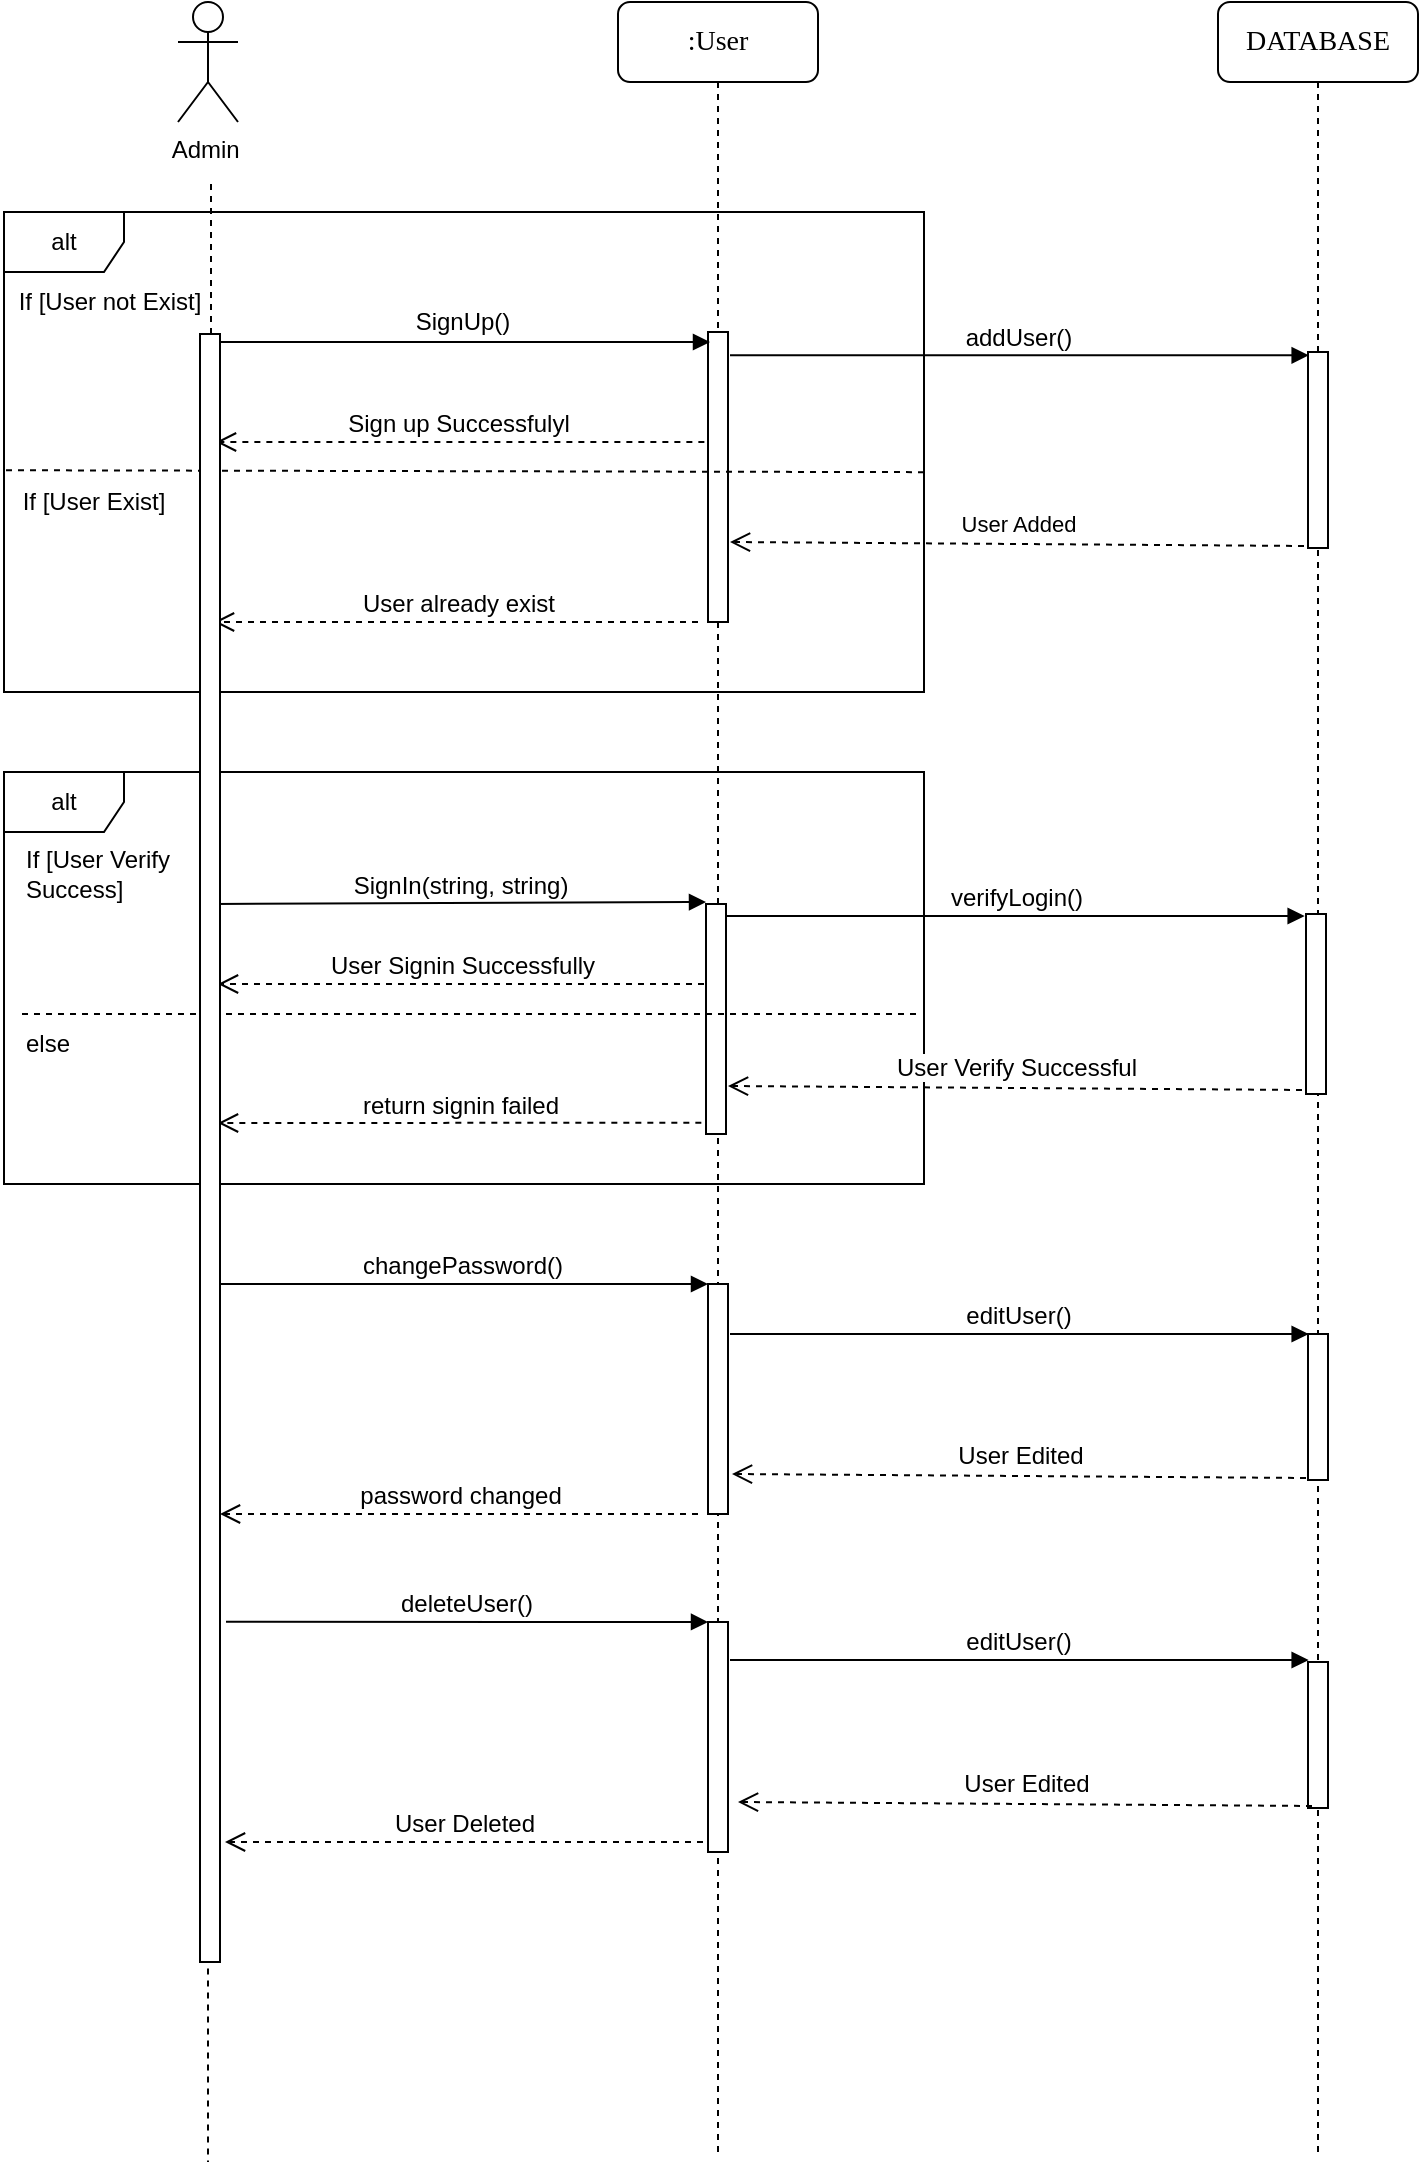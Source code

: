 <mxfile version="21.2.1" type="device">
  <diagram name="Page-1" id="MuWw8hlP-7gh3ki9MRSE">
    <mxGraphModel dx="1434" dy="854" grid="1" gridSize="10" guides="1" tooltips="1" connect="1" arrows="1" fold="1" page="1" pageScale="1" pageWidth="827" pageHeight="1169" math="0" shadow="0">
      <root>
        <mxCell id="0" />
        <mxCell id="1" parent="0" />
        <mxCell id="n9vFjWYDE5SBtBu7MkNS-1" value="Admin&amp;nbsp;" style="shape=umlActor;verticalLabelPosition=bottom;verticalAlign=top;html=1;points=[[0,0.333,0,0,0],[0,1,0,0,0],[0.25,0.1,0,0,0],[0.5,0,0,0,0],[0.5,0.5,0,0,0],[0.55,1,0,0,31],[0.75,0.1,0,0,0],[1,0.333,0,0,0],[1,1,0,0,0]];" parent="1" vertex="1">
          <mxGeometry x="160" y="40" width="30" height="60" as="geometry" />
        </mxCell>
        <mxCell id="n9vFjWYDE5SBtBu7MkNS-2" value="" style="rounded=0;orthogonalLoop=1;jettySize=auto;html=1;dashed=1;endArrow=none;endFill=0;exitX=0.4;exitY=1.004;exitDx=0;exitDy=0;exitPerimeter=0;" parent="1" source="XHaJMQ223y7ecORCb2w3-7" edge="1">
          <mxGeometry relative="1" as="geometry">
            <mxPoint x="174.82" y="110" as="sourcePoint" />
            <mxPoint x="175" y="1120" as="targetPoint" />
          </mxGeometry>
        </mxCell>
        <mxCell id="n9vFjWYDE5SBtBu7MkNS-8" value=":User" style="shape=umlLifeline;perimeter=lifelinePerimeter;whiteSpace=wrap;html=1;container=1;collapsible=0;recursiveResize=0;outlineConnect=0;rounded=1;shadow=0;comic=0;labelBackgroundColor=none;strokeWidth=1;fontFamily=Verdana;fontSize=14;align=center;" parent="1" vertex="1">
          <mxGeometry x="380" y="40" width="100" height="1078" as="geometry" />
        </mxCell>
        <mxCell id="n9vFjWYDE5SBtBu7MkNS-9" value="" style="html=1;points=[[0,0,0,0,0]];perimeter=orthogonalPerimeter;rounded=0;shadow=0;comic=0;labelBackgroundColor=none;strokeWidth=1;fontFamily=Verdana;fontSize=12;align=center;" parent="n9vFjWYDE5SBtBu7MkNS-8" vertex="1">
          <mxGeometry x="45" y="165" width="10" height="145" as="geometry" />
        </mxCell>
        <mxCell id="oxki4I--b6i6RUjRe9Un-8" value="" style="html=1;points=[[0,0,0,0,0]];perimeter=orthogonalPerimeter;rounded=0;shadow=0;comic=0;labelBackgroundColor=none;strokeWidth=1;fontFamily=Verdana;fontSize=12;align=center;" parent="n9vFjWYDE5SBtBu7MkNS-8" vertex="1">
          <mxGeometry x="44" y="451" width="10" height="115" as="geometry" />
        </mxCell>
        <mxCell id="oxki4I--b6i6RUjRe9Un-17" value="" style="html=1;points=[[0,0,0,0,0]];perimeter=orthogonalPerimeter;rounded=0;shadow=0;comic=0;labelBackgroundColor=none;strokeWidth=1;fontFamily=Verdana;fontSize=12;align=center;" parent="n9vFjWYDE5SBtBu7MkNS-8" vertex="1">
          <mxGeometry x="45.0" y="641" width="10" height="115" as="geometry" />
        </mxCell>
        <mxCell id="XHaJMQ223y7ecORCb2w3-23" value="" style="html=1;points=[[0,0,0,0,0]];perimeter=orthogonalPerimeter;rounded=0;shadow=0;comic=0;labelBackgroundColor=none;strokeWidth=1;fontFamily=Verdana;fontSize=12;align=center;" vertex="1" parent="n9vFjWYDE5SBtBu7MkNS-8">
          <mxGeometry x="45" y="810" width="10" height="115" as="geometry" />
        </mxCell>
        <mxCell id="n9vFjWYDE5SBtBu7MkNS-13" value="&lt;font style=&quot;font-size: 12px;&quot;&gt;SignUp()&lt;/font&gt;" style="html=1;verticalAlign=bottom;endArrow=block;elbow=vertical;rounded=0;fontSize=14;" parent="1" edge="1">
          <mxGeometry x="0.001" width="80" relative="1" as="geometry">
            <mxPoint x="178.82" y="210" as="sourcePoint" />
            <mxPoint x="426" y="210" as="targetPoint" />
            <mxPoint as="offset" />
          </mxGeometry>
        </mxCell>
        <mxCell id="oxki4I--b6i6RUjRe9Un-1" value="alt" style="shape=umlFrame;whiteSpace=wrap;html=1;pointerEvents=0;" parent="1" vertex="1">
          <mxGeometry x="73" y="145" width="460" height="240" as="geometry" />
        </mxCell>
        <mxCell id="oxki4I--b6i6RUjRe9Un-2" value="If [User Exist]" style="text;html=1;strokeColor=none;fillColor=none;align=center;verticalAlign=middle;whiteSpace=wrap;rounded=0;" parent="1" vertex="1">
          <mxGeometry x="73" y="280" width="90" height="20" as="geometry" />
        </mxCell>
        <mxCell id="oxki4I--b6i6RUjRe9Un-3" value="&lt;font style=&quot;font-size: 12px;&quot;&gt;User already exist&lt;/font&gt;" style="html=1;verticalAlign=bottom;endArrow=open;dashed=1;endSize=8;edgeStyle=elbowEdgeStyle;elbow=vertical;curved=0;rounded=0;exitX=-0.182;exitY=0.379;exitDx=0;exitDy=0;exitPerimeter=0;" parent="1" source="n9vFjWYDE5SBtBu7MkNS-9" edge="1">
          <mxGeometry x="0.009" y="90" relative="1" as="geometry">
            <mxPoint x="441" y="260" as="sourcePoint" />
            <mxPoint x="179" y="260" as="targetPoint" />
            <mxPoint as="offset" />
          </mxGeometry>
        </mxCell>
        <mxCell id="oxki4I--b6i6RUjRe9Un-4" value="If [User not Exist]" style="text;html=1;strokeColor=none;fillColor=none;align=center;verticalAlign=middle;whiteSpace=wrap;rounded=0;" parent="1" vertex="1">
          <mxGeometry x="76" y="180" width="100" height="20" as="geometry" />
        </mxCell>
        <mxCell id="oxki4I--b6i6RUjRe9Un-5" value="" style="html=1;verticalAlign=bottom;endArrow=none;dashed=1;endSize=8;elbow=vertical;rounded=0;endFill=0;exitX=1;exitY=0.542;exitDx=0;exitDy=0;exitPerimeter=0;entryX=-0.002;entryY=0.538;entryDx=0;entryDy=0;entryPerimeter=0;" parent="1" source="oxki4I--b6i6RUjRe9Un-1" target="oxki4I--b6i6RUjRe9Un-1" edge="1">
          <mxGeometry relative="1" as="geometry">
            <mxPoint x="391" y="275" as="sourcePoint" />
            <mxPoint x="91" y="275" as="targetPoint" />
          </mxGeometry>
        </mxCell>
        <mxCell id="oxki4I--b6i6RUjRe9Un-6" value="&lt;font style=&quot;font-size: 12px;&quot;&gt;Sign up Successfulyl&lt;/font&gt;" style="html=1;verticalAlign=bottom;endArrow=open;dashed=1;endSize=8;edgeStyle=elbowEdgeStyle;elbow=vertical;curved=0;rounded=0;" parent="1" edge="1">
          <mxGeometry x="-0.008" y="-90" relative="1" as="geometry">
            <mxPoint x="420" y="350" as="sourcePoint" />
            <mxPoint x="178" y="350" as="targetPoint" />
            <mxPoint as="offset" />
          </mxGeometry>
        </mxCell>
        <mxCell id="oxki4I--b6i6RUjRe9Un-7" value="&lt;font style=&quot;font-size: 12px;&quot;&gt;SignIn(string, string)&lt;/font&gt;" style="html=1;verticalAlign=bottom;endArrow=block;elbow=vertical;rounded=0;" parent="1" edge="1">
          <mxGeometry width="80" relative="1" as="geometry">
            <mxPoint x="178" y="491" as="sourcePoint" />
            <mxPoint x="424" y="490" as="targetPoint" />
          </mxGeometry>
        </mxCell>
        <mxCell id="oxki4I--b6i6RUjRe9Un-9" value="alt" style="shape=umlFrame;whiteSpace=wrap;html=1;pointerEvents=0;" parent="1" vertex="1">
          <mxGeometry x="73" y="425" width="460" height="206" as="geometry" />
        </mxCell>
        <mxCell id="oxki4I--b6i6RUjRe9Un-10" value="If [User Verify &lt;br&gt;Success]" style="text;html=1;strokeColor=none;fillColor=none;align=left;verticalAlign=middle;whiteSpace=wrap;rounded=0;" parent="1" vertex="1">
          <mxGeometry x="82" y="461" width="80" height="30" as="geometry" />
        </mxCell>
        <mxCell id="oxki4I--b6i6RUjRe9Un-11" value="&lt;font style=&quot;font-size: 12px;&quot;&gt;User Signin Successfully&lt;/font&gt;" style="html=1;verticalAlign=bottom;endArrow=open;dashed=1;endSize=8;edgeStyle=elbowEdgeStyle;elbow=vertical;curved=0;rounded=0;" parent="1" edge="1">
          <mxGeometry relative="1" as="geometry">
            <mxPoint x="423" y="531" as="sourcePoint" />
            <mxPoint x="180" y="531" as="targetPoint" />
          </mxGeometry>
        </mxCell>
        <mxCell id="oxki4I--b6i6RUjRe9Un-12" value="" style="html=1;verticalAlign=bottom;endArrow=none;dashed=1;endSize=8;elbow=vertical;rounded=0;endFill=0;entryX=-0.002;entryY=0.538;entryDx=0;entryDy=0;entryPerimeter=0;" parent="1" edge="1">
          <mxGeometry relative="1" as="geometry">
            <mxPoint x="529" y="546" as="sourcePoint" />
            <mxPoint x="79" y="546" as="targetPoint" />
          </mxGeometry>
        </mxCell>
        <mxCell id="oxki4I--b6i6RUjRe9Un-13" value="else" style="text;html=1;strokeColor=none;fillColor=none;align=left;verticalAlign=middle;whiteSpace=wrap;rounded=0;" parent="1" vertex="1">
          <mxGeometry x="82" y="551" width="50" height="20" as="geometry" />
        </mxCell>
        <mxCell id="oxki4I--b6i6RUjRe9Un-14" value="&lt;font style=&quot;font-size: 12px;&quot;&gt;return signin failed&lt;/font&gt;" style="html=1;verticalAlign=bottom;endArrow=open;dashed=1;endSize=8;edgeStyle=elbowEdgeStyle;elbow=vertical;curved=0;rounded=0;exitX=-0.233;exitY=0.951;exitDx=0;exitDy=0;exitPerimeter=0;" parent="1" edge="1" source="oxki4I--b6i6RUjRe9Un-8">
          <mxGeometry relative="1" as="geometry">
            <mxPoint x="419" y="601" as="sourcePoint" />
            <mxPoint x="180" y="601" as="targetPoint" />
          </mxGeometry>
        </mxCell>
        <mxCell id="oxki4I--b6i6RUjRe9Un-15" value="&lt;font style=&quot;font-size: 12px;&quot;&gt;changePassword()&lt;/font&gt;" style="html=1;verticalAlign=bottom;endArrow=block;elbow=vertical;rounded=0;entryX=0;entryY=0;entryDx=0;entryDy=0;entryPerimeter=0;" parent="1" edge="1" target="oxki4I--b6i6RUjRe9Un-17">
          <mxGeometry width="80" relative="1" as="geometry">
            <mxPoint x="179" y="681" as="sourcePoint" />
            <mxPoint x="422" y="681" as="targetPoint" />
          </mxGeometry>
        </mxCell>
        <mxCell id="oxki4I--b6i6RUjRe9Un-16" value="&lt;font style=&quot;font-size: 12px;&quot;&gt;password changed&lt;/font&gt;" style="html=1;verticalAlign=bottom;endArrow=open;dashed=1;endSize=8;edgeStyle=elbowEdgeStyle;elbow=vertical;curved=0;rounded=0;" parent="1" edge="1">
          <mxGeometry relative="1" as="geometry">
            <mxPoint x="420" y="796" as="sourcePoint" />
            <mxPoint x="181" y="796" as="targetPoint" />
          </mxGeometry>
        </mxCell>
        <mxCell id="XHaJMQ223y7ecORCb2w3-1" value="DATABASE" style="shape=umlLifeline;perimeter=lifelinePerimeter;whiteSpace=wrap;html=1;container=1;collapsible=0;recursiveResize=0;outlineConnect=0;rounded=1;shadow=0;comic=0;labelBackgroundColor=none;strokeWidth=1;fontFamily=Verdana;fontSize=14;align=center;" vertex="1" parent="1">
          <mxGeometry x="680" y="40" width="100" height="1078" as="geometry" />
        </mxCell>
        <mxCell id="XHaJMQ223y7ecORCb2w3-2" value="" style="html=1;points=[[0,0,0,0,0]];perimeter=orthogonalPerimeter;rounded=0;shadow=0;comic=0;labelBackgroundColor=none;strokeWidth=1;fontFamily=Verdana;fontSize=12;align=center;" vertex="1" parent="XHaJMQ223y7ecORCb2w3-1">
          <mxGeometry x="45" y="175" width="10" height="98" as="geometry" />
        </mxCell>
        <mxCell id="XHaJMQ223y7ecORCb2w3-3" value="" style="html=1;points=[[0,0,0,0,0]];perimeter=orthogonalPerimeter;rounded=0;shadow=0;comic=0;labelBackgroundColor=none;strokeWidth=1;fontFamily=Verdana;fontSize=12;align=center;" vertex="1" parent="XHaJMQ223y7ecORCb2w3-1">
          <mxGeometry x="44" y="456" width="10" height="90" as="geometry" />
        </mxCell>
        <mxCell id="XHaJMQ223y7ecORCb2w3-4" value="" style="html=1;points=[[0,0,0,0,0]];perimeter=orthogonalPerimeter;rounded=0;shadow=0;comic=0;labelBackgroundColor=none;strokeWidth=1;fontFamily=Verdana;fontSize=12;align=center;" vertex="1" parent="XHaJMQ223y7ecORCb2w3-1">
          <mxGeometry x="45" y="666" width="10" height="73" as="geometry" />
        </mxCell>
        <mxCell id="XHaJMQ223y7ecORCb2w3-26" value="" style="html=1;points=[[0,0,0,0,0]];perimeter=orthogonalPerimeter;rounded=0;shadow=0;comic=0;labelBackgroundColor=none;strokeWidth=1;fontFamily=Verdana;fontSize=12;align=center;" vertex="1" parent="XHaJMQ223y7ecORCb2w3-1">
          <mxGeometry x="45" y="830" width="10" height="73" as="geometry" />
        </mxCell>
        <mxCell id="XHaJMQ223y7ecORCb2w3-5" value="&lt;font style=&quot;font-size: 12px;&quot;&gt;addUser()&lt;/font&gt;" style="html=1;verticalAlign=bottom;endArrow=block;elbow=vertical;rounded=0;exitX=1.1;exitY=0.17;exitDx=0;exitDy=0;exitPerimeter=0;entryX=0.033;entryY=0.17;entryDx=0;entryDy=0;entryPerimeter=0;" edge="1" parent="1">
          <mxGeometry x="-0.005" width="80" relative="1" as="geometry">
            <mxPoint x="436" y="216.65" as="sourcePoint" />
            <mxPoint x="725.33" y="216.65" as="targetPoint" />
            <mxPoint as="offset" />
          </mxGeometry>
        </mxCell>
        <mxCell id="XHaJMQ223y7ecORCb2w3-6" value="User Added" style="html=1;verticalAlign=bottom;endArrow=open;dashed=1;endSize=8;elbow=vertical;rounded=0;" edge="1" parent="1">
          <mxGeometry x="-0.003" y="-1" relative="1" as="geometry">
            <mxPoint x="723" y="312" as="sourcePoint" />
            <mxPoint x="436" y="310" as="targetPoint" />
            <mxPoint as="offset" />
          </mxGeometry>
        </mxCell>
        <mxCell id="XHaJMQ223y7ecORCb2w3-8" value="" style="rounded=0;orthogonalLoop=1;jettySize=auto;html=1;dashed=1;endArrow=none;endFill=0;exitX=0.55;exitY=1;exitDx=0;exitDy=31;exitPerimeter=0;" edge="1" parent="1" source="n9vFjWYDE5SBtBu7MkNS-1" target="XHaJMQ223y7ecORCb2w3-7">
          <mxGeometry relative="1" as="geometry">
            <mxPoint x="177" y="131" as="sourcePoint" />
            <mxPoint x="178.82" y="1120" as="targetPoint" />
          </mxGeometry>
        </mxCell>
        <mxCell id="XHaJMQ223y7ecORCb2w3-7" value="" style="html=1;points=[[0,0,0,0,0]];perimeter=orthogonalPerimeter;rounded=0;shadow=0;comic=0;labelBackgroundColor=none;strokeWidth=1;fontFamily=Verdana;fontSize=12;align=center;" vertex="1" parent="1">
          <mxGeometry x="171" y="206" width="10" height="814" as="geometry" />
        </mxCell>
        <mxCell id="XHaJMQ223y7ecORCb2w3-10" value="&lt;font style=&quot;font-size: 12px;&quot;&gt;verifyLogin()&lt;/font&gt;" style="html=1;verticalAlign=bottom;endArrow=block;elbow=vertical;rounded=0;exitX=1.1;exitY=0.17;exitDx=0;exitDy=0;exitPerimeter=0;entryX=0.033;entryY=0.17;entryDx=0;entryDy=0;entryPerimeter=0;" edge="1" parent="1">
          <mxGeometry x="0.002" width="80" relative="1" as="geometry">
            <mxPoint x="434" y="497" as="sourcePoint" />
            <mxPoint x="723.33" y="497" as="targetPoint" />
            <mxPoint as="offset" />
          </mxGeometry>
        </mxCell>
        <mxCell id="XHaJMQ223y7ecORCb2w3-11" value="&lt;font style=&quot;font-size: 12px;&quot;&gt;User Verify Successful&lt;/font&gt;" style="html=1;verticalAlign=bottom;endArrow=open;dashed=1;endSize=8;elbow=vertical;rounded=0;" edge="1" parent="1">
          <mxGeometry x="-0.003" y="-1" relative="1" as="geometry">
            <mxPoint x="722" y="584" as="sourcePoint" />
            <mxPoint x="435" y="582" as="targetPoint" />
            <mxPoint as="offset" />
          </mxGeometry>
        </mxCell>
        <mxCell id="XHaJMQ223y7ecORCb2w3-13" value="&lt;font style=&quot;font-size: 12px;&quot;&gt;editUser()&lt;/font&gt;" style="html=1;verticalAlign=bottom;endArrow=block;elbow=vertical;rounded=0;exitX=1.1;exitY=0.17;exitDx=0;exitDy=0;exitPerimeter=0;entryX=0.033;entryY=0.17;entryDx=0;entryDy=0;entryPerimeter=0;" edge="1" parent="1">
          <mxGeometry x="-0.005" width="80" relative="1" as="geometry">
            <mxPoint x="436" y="706" as="sourcePoint" />
            <mxPoint x="725.33" y="706" as="targetPoint" />
            <mxPoint as="offset" />
          </mxGeometry>
        </mxCell>
        <mxCell id="XHaJMQ223y7ecORCb2w3-14" value="&lt;span style=&quot;font-size: 12px;&quot;&gt;User Edited&lt;/span&gt;" style="html=1;verticalAlign=bottom;endArrow=open;dashed=1;endSize=8;elbow=vertical;rounded=0;" edge="1" parent="1">
          <mxGeometry x="-0.003" y="-1" relative="1" as="geometry">
            <mxPoint x="724" y="778" as="sourcePoint" />
            <mxPoint x="437" y="776" as="targetPoint" />
            <mxPoint as="offset" />
          </mxGeometry>
        </mxCell>
        <mxCell id="XHaJMQ223y7ecORCb2w3-24" value="&lt;font style=&quot;font-size: 12px;&quot;&gt;deleteUser()&lt;/font&gt;" style="html=1;verticalAlign=bottom;endArrow=block;elbow=vertical;rounded=0;entryX=0;entryY=0;entryDx=0;entryDy=0;entryPerimeter=0;exitX=1.3;exitY=0.791;exitDx=0;exitDy=0;exitPerimeter=0;" edge="1" parent="1" target="XHaJMQ223y7ecORCb2w3-23" source="XHaJMQ223y7ecORCb2w3-7">
          <mxGeometry width="80" relative="1" as="geometry">
            <mxPoint x="827" y="870" as="sourcePoint" />
            <mxPoint x="1070" y="870" as="targetPoint" />
          </mxGeometry>
        </mxCell>
        <mxCell id="XHaJMQ223y7ecORCb2w3-25" value="&lt;font style=&quot;font-size: 12px;&quot;&gt;User Deleted&lt;/font&gt;" style="html=1;verticalAlign=bottom;endArrow=open;dashed=1;endSize=8;edgeStyle=elbowEdgeStyle;elbow=vertical;curved=0;rounded=0;" edge="1" parent="1">
          <mxGeometry relative="1" as="geometry">
            <mxPoint x="422.5" y="960" as="sourcePoint" />
            <mxPoint x="183.5" y="960" as="targetPoint" />
          </mxGeometry>
        </mxCell>
        <mxCell id="XHaJMQ223y7ecORCb2w3-27" value="&lt;font style=&quot;font-size: 12px;&quot;&gt;editUser()&lt;/font&gt;" style="html=1;verticalAlign=bottom;endArrow=block;elbow=vertical;rounded=0;exitX=1.1;exitY=0.17;exitDx=0;exitDy=0;exitPerimeter=0;entryX=0.033;entryY=0.17;entryDx=0;entryDy=0;entryPerimeter=0;" edge="1" parent="1">
          <mxGeometry x="-0.005" width="80" relative="1" as="geometry">
            <mxPoint x="436" y="869" as="sourcePoint" />
            <mxPoint x="725.33" y="869" as="targetPoint" />
            <mxPoint as="offset" />
          </mxGeometry>
        </mxCell>
        <mxCell id="XHaJMQ223y7ecORCb2w3-28" value="&lt;span style=&quot;font-size: 12px;&quot;&gt;User Edited&lt;/span&gt;" style="html=1;verticalAlign=bottom;endArrow=open;dashed=1;endSize=8;elbow=vertical;rounded=0;" edge="1" parent="1">
          <mxGeometry x="-0.003" y="-1" relative="1" as="geometry">
            <mxPoint x="727" y="942" as="sourcePoint" />
            <mxPoint x="440" y="940" as="targetPoint" />
            <mxPoint as="offset" />
          </mxGeometry>
        </mxCell>
      </root>
    </mxGraphModel>
  </diagram>
</mxfile>
